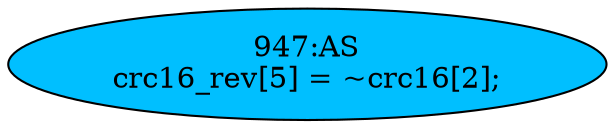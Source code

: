 strict digraph "" {
	node [label="\N"];
	"947:AS"	 [ast="<pyverilog.vparser.ast.Assign object at 0x7f55d3d0f650>",
		def_var="['crc16_rev']",
		fillcolor=deepskyblue,
		label="947:AS
crc16_rev[5] = ~crc16[2];",
		statements="[]",
		style=filled,
		typ=Assign,
		use_var="['crc16']"];
}
